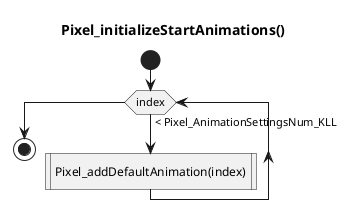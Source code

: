 '
' Pixel_initializeStartAnimations.uml
'

@startuml
title Pixel_initializeStartAnimations()
start
 while (index) is (< Pixel_AnimationSettingsNum_KLL)
  :Pixel_addDefaultAnimation(index)|
 endwhile
stop
@enduml
